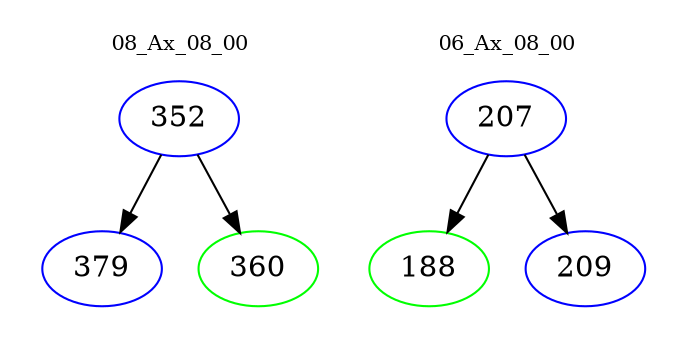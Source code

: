 digraph{
subgraph cluster_0 {
color = white
label = "08_Ax_08_00";
fontsize=10;
T0_352 [label="352", color="blue"]
T0_352 -> T0_379 [color="black"]
T0_379 [label="379", color="blue"]
T0_352 -> T0_360 [color="black"]
T0_360 [label="360", color="green"]
}
subgraph cluster_1 {
color = white
label = "06_Ax_08_00";
fontsize=10;
T1_207 [label="207", color="blue"]
T1_207 -> T1_188 [color="black"]
T1_188 [label="188", color="green"]
T1_207 -> T1_209 [color="black"]
T1_209 [label="209", color="blue"]
}
}
